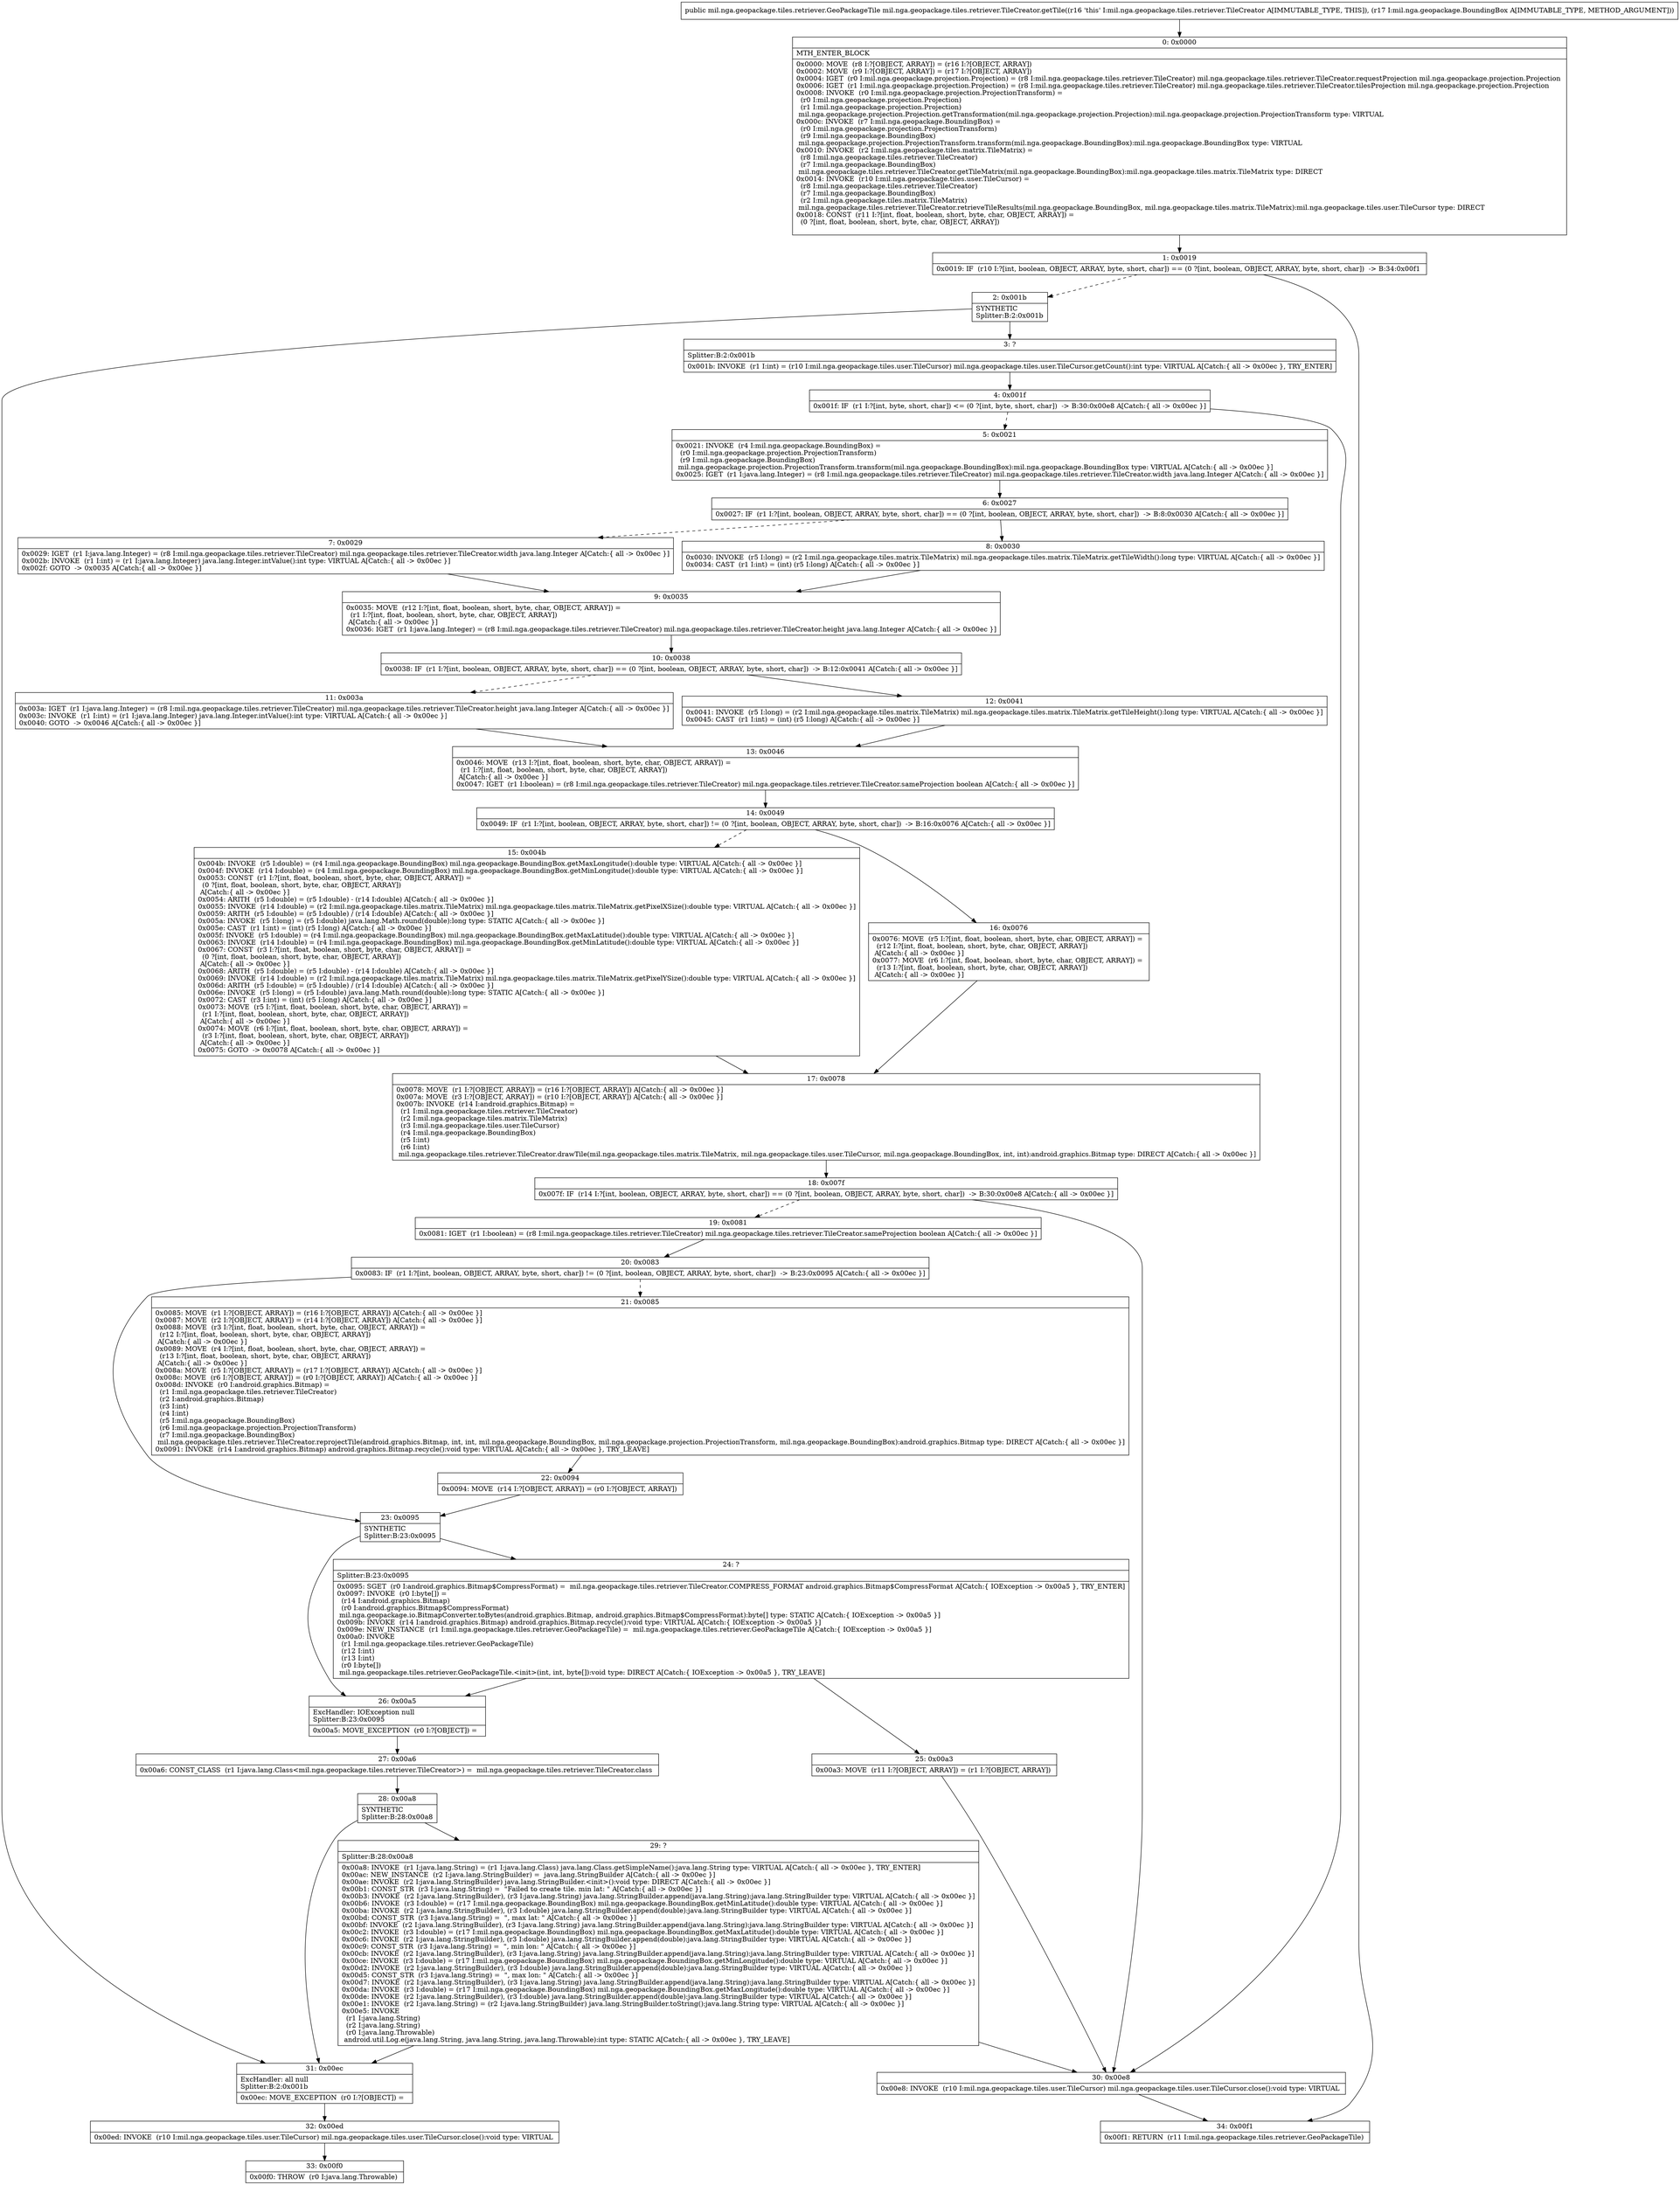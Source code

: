 digraph "CFG formil.nga.geopackage.tiles.retriever.TileCreator.getTile(Lmil\/nga\/geopackage\/BoundingBox;)Lmil\/nga\/geopackage\/tiles\/retriever\/GeoPackageTile;" {
Node_0 [shape=record,label="{0\:\ 0x0000|MTH_ENTER_BLOCK\l|0x0000: MOVE  (r8 I:?[OBJECT, ARRAY]) = (r16 I:?[OBJECT, ARRAY]) \l0x0002: MOVE  (r9 I:?[OBJECT, ARRAY]) = (r17 I:?[OBJECT, ARRAY]) \l0x0004: IGET  (r0 I:mil.nga.geopackage.projection.Projection) = (r8 I:mil.nga.geopackage.tiles.retriever.TileCreator) mil.nga.geopackage.tiles.retriever.TileCreator.requestProjection mil.nga.geopackage.projection.Projection \l0x0006: IGET  (r1 I:mil.nga.geopackage.projection.Projection) = (r8 I:mil.nga.geopackage.tiles.retriever.TileCreator) mil.nga.geopackage.tiles.retriever.TileCreator.tilesProjection mil.nga.geopackage.projection.Projection \l0x0008: INVOKE  (r0 I:mil.nga.geopackage.projection.ProjectionTransform) = \l  (r0 I:mil.nga.geopackage.projection.Projection)\l  (r1 I:mil.nga.geopackage.projection.Projection)\l mil.nga.geopackage.projection.Projection.getTransformation(mil.nga.geopackage.projection.Projection):mil.nga.geopackage.projection.ProjectionTransform type: VIRTUAL \l0x000c: INVOKE  (r7 I:mil.nga.geopackage.BoundingBox) = \l  (r0 I:mil.nga.geopackage.projection.ProjectionTransform)\l  (r9 I:mil.nga.geopackage.BoundingBox)\l mil.nga.geopackage.projection.ProjectionTransform.transform(mil.nga.geopackage.BoundingBox):mil.nga.geopackage.BoundingBox type: VIRTUAL \l0x0010: INVOKE  (r2 I:mil.nga.geopackage.tiles.matrix.TileMatrix) = \l  (r8 I:mil.nga.geopackage.tiles.retriever.TileCreator)\l  (r7 I:mil.nga.geopackage.BoundingBox)\l mil.nga.geopackage.tiles.retriever.TileCreator.getTileMatrix(mil.nga.geopackage.BoundingBox):mil.nga.geopackage.tiles.matrix.TileMatrix type: DIRECT \l0x0014: INVOKE  (r10 I:mil.nga.geopackage.tiles.user.TileCursor) = \l  (r8 I:mil.nga.geopackage.tiles.retriever.TileCreator)\l  (r7 I:mil.nga.geopackage.BoundingBox)\l  (r2 I:mil.nga.geopackage.tiles.matrix.TileMatrix)\l mil.nga.geopackage.tiles.retriever.TileCreator.retrieveTileResults(mil.nga.geopackage.BoundingBox, mil.nga.geopackage.tiles.matrix.TileMatrix):mil.nga.geopackage.tiles.user.TileCursor type: DIRECT \l0x0018: CONST  (r11 I:?[int, float, boolean, short, byte, char, OBJECT, ARRAY]) = \l  (0 ?[int, float, boolean, short, byte, char, OBJECT, ARRAY])\l \l}"];
Node_1 [shape=record,label="{1\:\ 0x0019|0x0019: IF  (r10 I:?[int, boolean, OBJECT, ARRAY, byte, short, char]) == (0 ?[int, boolean, OBJECT, ARRAY, byte, short, char])  \-\> B:34:0x00f1 \l}"];
Node_2 [shape=record,label="{2\:\ 0x001b|SYNTHETIC\lSplitter:B:2:0x001b\l}"];
Node_3 [shape=record,label="{3\:\ ?|Splitter:B:2:0x001b\l|0x001b: INVOKE  (r1 I:int) = (r10 I:mil.nga.geopackage.tiles.user.TileCursor) mil.nga.geopackage.tiles.user.TileCursor.getCount():int type: VIRTUAL A[Catch:\{ all \-\> 0x00ec \}, TRY_ENTER]\l}"];
Node_4 [shape=record,label="{4\:\ 0x001f|0x001f: IF  (r1 I:?[int, byte, short, char]) \<= (0 ?[int, byte, short, char])  \-\> B:30:0x00e8 A[Catch:\{ all \-\> 0x00ec \}]\l}"];
Node_5 [shape=record,label="{5\:\ 0x0021|0x0021: INVOKE  (r4 I:mil.nga.geopackage.BoundingBox) = \l  (r0 I:mil.nga.geopackage.projection.ProjectionTransform)\l  (r9 I:mil.nga.geopackage.BoundingBox)\l mil.nga.geopackage.projection.ProjectionTransform.transform(mil.nga.geopackage.BoundingBox):mil.nga.geopackage.BoundingBox type: VIRTUAL A[Catch:\{ all \-\> 0x00ec \}]\l0x0025: IGET  (r1 I:java.lang.Integer) = (r8 I:mil.nga.geopackage.tiles.retriever.TileCreator) mil.nga.geopackage.tiles.retriever.TileCreator.width java.lang.Integer A[Catch:\{ all \-\> 0x00ec \}]\l}"];
Node_6 [shape=record,label="{6\:\ 0x0027|0x0027: IF  (r1 I:?[int, boolean, OBJECT, ARRAY, byte, short, char]) == (0 ?[int, boolean, OBJECT, ARRAY, byte, short, char])  \-\> B:8:0x0030 A[Catch:\{ all \-\> 0x00ec \}]\l}"];
Node_7 [shape=record,label="{7\:\ 0x0029|0x0029: IGET  (r1 I:java.lang.Integer) = (r8 I:mil.nga.geopackage.tiles.retriever.TileCreator) mil.nga.geopackage.tiles.retriever.TileCreator.width java.lang.Integer A[Catch:\{ all \-\> 0x00ec \}]\l0x002b: INVOKE  (r1 I:int) = (r1 I:java.lang.Integer) java.lang.Integer.intValue():int type: VIRTUAL A[Catch:\{ all \-\> 0x00ec \}]\l0x002f: GOTO  \-\> 0x0035 A[Catch:\{ all \-\> 0x00ec \}]\l}"];
Node_8 [shape=record,label="{8\:\ 0x0030|0x0030: INVOKE  (r5 I:long) = (r2 I:mil.nga.geopackage.tiles.matrix.TileMatrix) mil.nga.geopackage.tiles.matrix.TileMatrix.getTileWidth():long type: VIRTUAL A[Catch:\{ all \-\> 0x00ec \}]\l0x0034: CAST  (r1 I:int) = (int) (r5 I:long) A[Catch:\{ all \-\> 0x00ec \}]\l}"];
Node_9 [shape=record,label="{9\:\ 0x0035|0x0035: MOVE  (r12 I:?[int, float, boolean, short, byte, char, OBJECT, ARRAY]) = \l  (r1 I:?[int, float, boolean, short, byte, char, OBJECT, ARRAY])\l A[Catch:\{ all \-\> 0x00ec \}]\l0x0036: IGET  (r1 I:java.lang.Integer) = (r8 I:mil.nga.geopackage.tiles.retriever.TileCreator) mil.nga.geopackage.tiles.retriever.TileCreator.height java.lang.Integer A[Catch:\{ all \-\> 0x00ec \}]\l}"];
Node_10 [shape=record,label="{10\:\ 0x0038|0x0038: IF  (r1 I:?[int, boolean, OBJECT, ARRAY, byte, short, char]) == (0 ?[int, boolean, OBJECT, ARRAY, byte, short, char])  \-\> B:12:0x0041 A[Catch:\{ all \-\> 0x00ec \}]\l}"];
Node_11 [shape=record,label="{11\:\ 0x003a|0x003a: IGET  (r1 I:java.lang.Integer) = (r8 I:mil.nga.geopackage.tiles.retriever.TileCreator) mil.nga.geopackage.tiles.retriever.TileCreator.height java.lang.Integer A[Catch:\{ all \-\> 0x00ec \}]\l0x003c: INVOKE  (r1 I:int) = (r1 I:java.lang.Integer) java.lang.Integer.intValue():int type: VIRTUAL A[Catch:\{ all \-\> 0x00ec \}]\l0x0040: GOTO  \-\> 0x0046 A[Catch:\{ all \-\> 0x00ec \}]\l}"];
Node_12 [shape=record,label="{12\:\ 0x0041|0x0041: INVOKE  (r5 I:long) = (r2 I:mil.nga.geopackage.tiles.matrix.TileMatrix) mil.nga.geopackage.tiles.matrix.TileMatrix.getTileHeight():long type: VIRTUAL A[Catch:\{ all \-\> 0x00ec \}]\l0x0045: CAST  (r1 I:int) = (int) (r5 I:long) A[Catch:\{ all \-\> 0x00ec \}]\l}"];
Node_13 [shape=record,label="{13\:\ 0x0046|0x0046: MOVE  (r13 I:?[int, float, boolean, short, byte, char, OBJECT, ARRAY]) = \l  (r1 I:?[int, float, boolean, short, byte, char, OBJECT, ARRAY])\l A[Catch:\{ all \-\> 0x00ec \}]\l0x0047: IGET  (r1 I:boolean) = (r8 I:mil.nga.geopackage.tiles.retriever.TileCreator) mil.nga.geopackage.tiles.retriever.TileCreator.sameProjection boolean A[Catch:\{ all \-\> 0x00ec \}]\l}"];
Node_14 [shape=record,label="{14\:\ 0x0049|0x0049: IF  (r1 I:?[int, boolean, OBJECT, ARRAY, byte, short, char]) != (0 ?[int, boolean, OBJECT, ARRAY, byte, short, char])  \-\> B:16:0x0076 A[Catch:\{ all \-\> 0x00ec \}]\l}"];
Node_15 [shape=record,label="{15\:\ 0x004b|0x004b: INVOKE  (r5 I:double) = (r4 I:mil.nga.geopackage.BoundingBox) mil.nga.geopackage.BoundingBox.getMaxLongitude():double type: VIRTUAL A[Catch:\{ all \-\> 0x00ec \}]\l0x004f: INVOKE  (r14 I:double) = (r4 I:mil.nga.geopackage.BoundingBox) mil.nga.geopackage.BoundingBox.getMinLongitude():double type: VIRTUAL A[Catch:\{ all \-\> 0x00ec \}]\l0x0053: CONST  (r1 I:?[int, float, boolean, short, byte, char, OBJECT, ARRAY]) = \l  (0 ?[int, float, boolean, short, byte, char, OBJECT, ARRAY])\l A[Catch:\{ all \-\> 0x00ec \}]\l0x0054: ARITH  (r5 I:double) = (r5 I:double) \- (r14 I:double) A[Catch:\{ all \-\> 0x00ec \}]\l0x0055: INVOKE  (r14 I:double) = (r2 I:mil.nga.geopackage.tiles.matrix.TileMatrix) mil.nga.geopackage.tiles.matrix.TileMatrix.getPixelXSize():double type: VIRTUAL A[Catch:\{ all \-\> 0x00ec \}]\l0x0059: ARITH  (r5 I:double) = (r5 I:double) \/ (r14 I:double) A[Catch:\{ all \-\> 0x00ec \}]\l0x005a: INVOKE  (r5 I:long) = (r5 I:double) java.lang.Math.round(double):long type: STATIC A[Catch:\{ all \-\> 0x00ec \}]\l0x005e: CAST  (r1 I:int) = (int) (r5 I:long) A[Catch:\{ all \-\> 0x00ec \}]\l0x005f: INVOKE  (r5 I:double) = (r4 I:mil.nga.geopackage.BoundingBox) mil.nga.geopackage.BoundingBox.getMaxLatitude():double type: VIRTUAL A[Catch:\{ all \-\> 0x00ec \}]\l0x0063: INVOKE  (r14 I:double) = (r4 I:mil.nga.geopackage.BoundingBox) mil.nga.geopackage.BoundingBox.getMinLatitude():double type: VIRTUAL A[Catch:\{ all \-\> 0x00ec \}]\l0x0067: CONST  (r3 I:?[int, float, boolean, short, byte, char, OBJECT, ARRAY]) = \l  (0 ?[int, float, boolean, short, byte, char, OBJECT, ARRAY])\l A[Catch:\{ all \-\> 0x00ec \}]\l0x0068: ARITH  (r5 I:double) = (r5 I:double) \- (r14 I:double) A[Catch:\{ all \-\> 0x00ec \}]\l0x0069: INVOKE  (r14 I:double) = (r2 I:mil.nga.geopackage.tiles.matrix.TileMatrix) mil.nga.geopackage.tiles.matrix.TileMatrix.getPixelYSize():double type: VIRTUAL A[Catch:\{ all \-\> 0x00ec \}]\l0x006d: ARITH  (r5 I:double) = (r5 I:double) \/ (r14 I:double) A[Catch:\{ all \-\> 0x00ec \}]\l0x006e: INVOKE  (r5 I:long) = (r5 I:double) java.lang.Math.round(double):long type: STATIC A[Catch:\{ all \-\> 0x00ec \}]\l0x0072: CAST  (r3 I:int) = (int) (r5 I:long) A[Catch:\{ all \-\> 0x00ec \}]\l0x0073: MOVE  (r5 I:?[int, float, boolean, short, byte, char, OBJECT, ARRAY]) = \l  (r1 I:?[int, float, boolean, short, byte, char, OBJECT, ARRAY])\l A[Catch:\{ all \-\> 0x00ec \}]\l0x0074: MOVE  (r6 I:?[int, float, boolean, short, byte, char, OBJECT, ARRAY]) = \l  (r3 I:?[int, float, boolean, short, byte, char, OBJECT, ARRAY])\l A[Catch:\{ all \-\> 0x00ec \}]\l0x0075: GOTO  \-\> 0x0078 A[Catch:\{ all \-\> 0x00ec \}]\l}"];
Node_16 [shape=record,label="{16\:\ 0x0076|0x0076: MOVE  (r5 I:?[int, float, boolean, short, byte, char, OBJECT, ARRAY]) = \l  (r12 I:?[int, float, boolean, short, byte, char, OBJECT, ARRAY])\l A[Catch:\{ all \-\> 0x00ec \}]\l0x0077: MOVE  (r6 I:?[int, float, boolean, short, byte, char, OBJECT, ARRAY]) = \l  (r13 I:?[int, float, boolean, short, byte, char, OBJECT, ARRAY])\l A[Catch:\{ all \-\> 0x00ec \}]\l}"];
Node_17 [shape=record,label="{17\:\ 0x0078|0x0078: MOVE  (r1 I:?[OBJECT, ARRAY]) = (r16 I:?[OBJECT, ARRAY]) A[Catch:\{ all \-\> 0x00ec \}]\l0x007a: MOVE  (r3 I:?[OBJECT, ARRAY]) = (r10 I:?[OBJECT, ARRAY]) A[Catch:\{ all \-\> 0x00ec \}]\l0x007b: INVOKE  (r14 I:android.graphics.Bitmap) = \l  (r1 I:mil.nga.geopackage.tiles.retriever.TileCreator)\l  (r2 I:mil.nga.geopackage.tiles.matrix.TileMatrix)\l  (r3 I:mil.nga.geopackage.tiles.user.TileCursor)\l  (r4 I:mil.nga.geopackage.BoundingBox)\l  (r5 I:int)\l  (r6 I:int)\l mil.nga.geopackage.tiles.retriever.TileCreator.drawTile(mil.nga.geopackage.tiles.matrix.TileMatrix, mil.nga.geopackage.tiles.user.TileCursor, mil.nga.geopackage.BoundingBox, int, int):android.graphics.Bitmap type: DIRECT A[Catch:\{ all \-\> 0x00ec \}]\l}"];
Node_18 [shape=record,label="{18\:\ 0x007f|0x007f: IF  (r14 I:?[int, boolean, OBJECT, ARRAY, byte, short, char]) == (0 ?[int, boolean, OBJECT, ARRAY, byte, short, char])  \-\> B:30:0x00e8 A[Catch:\{ all \-\> 0x00ec \}]\l}"];
Node_19 [shape=record,label="{19\:\ 0x0081|0x0081: IGET  (r1 I:boolean) = (r8 I:mil.nga.geopackage.tiles.retriever.TileCreator) mil.nga.geopackage.tiles.retriever.TileCreator.sameProjection boolean A[Catch:\{ all \-\> 0x00ec \}]\l}"];
Node_20 [shape=record,label="{20\:\ 0x0083|0x0083: IF  (r1 I:?[int, boolean, OBJECT, ARRAY, byte, short, char]) != (0 ?[int, boolean, OBJECT, ARRAY, byte, short, char])  \-\> B:23:0x0095 A[Catch:\{ all \-\> 0x00ec \}]\l}"];
Node_21 [shape=record,label="{21\:\ 0x0085|0x0085: MOVE  (r1 I:?[OBJECT, ARRAY]) = (r16 I:?[OBJECT, ARRAY]) A[Catch:\{ all \-\> 0x00ec \}]\l0x0087: MOVE  (r2 I:?[OBJECT, ARRAY]) = (r14 I:?[OBJECT, ARRAY]) A[Catch:\{ all \-\> 0x00ec \}]\l0x0088: MOVE  (r3 I:?[int, float, boolean, short, byte, char, OBJECT, ARRAY]) = \l  (r12 I:?[int, float, boolean, short, byte, char, OBJECT, ARRAY])\l A[Catch:\{ all \-\> 0x00ec \}]\l0x0089: MOVE  (r4 I:?[int, float, boolean, short, byte, char, OBJECT, ARRAY]) = \l  (r13 I:?[int, float, boolean, short, byte, char, OBJECT, ARRAY])\l A[Catch:\{ all \-\> 0x00ec \}]\l0x008a: MOVE  (r5 I:?[OBJECT, ARRAY]) = (r17 I:?[OBJECT, ARRAY]) A[Catch:\{ all \-\> 0x00ec \}]\l0x008c: MOVE  (r6 I:?[OBJECT, ARRAY]) = (r0 I:?[OBJECT, ARRAY]) A[Catch:\{ all \-\> 0x00ec \}]\l0x008d: INVOKE  (r0 I:android.graphics.Bitmap) = \l  (r1 I:mil.nga.geopackage.tiles.retriever.TileCreator)\l  (r2 I:android.graphics.Bitmap)\l  (r3 I:int)\l  (r4 I:int)\l  (r5 I:mil.nga.geopackage.BoundingBox)\l  (r6 I:mil.nga.geopackage.projection.ProjectionTransform)\l  (r7 I:mil.nga.geopackage.BoundingBox)\l mil.nga.geopackage.tiles.retriever.TileCreator.reprojectTile(android.graphics.Bitmap, int, int, mil.nga.geopackage.BoundingBox, mil.nga.geopackage.projection.ProjectionTransform, mil.nga.geopackage.BoundingBox):android.graphics.Bitmap type: DIRECT A[Catch:\{ all \-\> 0x00ec \}]\l0x0091: INVOKE  (r14 I:android.graphics.Bitmap) android.graphics.Bitmap.recycle():void type: VIRTUAL A[Catch:\{ all \-\> 0x00ec \}, TRY_LEAVE]\l}"];
Node_22 [shape=record,label="{22\:\ 0x0094|0x0094: MOVE  (r14 I:?[OBJECT, ARRAY]) = (r0 I:?[OBJECT, ARRAY]) \l}"];
Node_23 [shape=record,label="{23\:\ 0x0095|SYNTHETIC\lSplitter:B:23:0x0095\l}"];
Node_24 [shape=record,label="{24\:\ ?|Splitter:B:23:0x0095\l|0x0095: SGET  (r0 I:android.graphics.Bitmap$CompressFormat) =  mil.nga.geopackage.tiles.retriever.TileCreator.COMPRESS_FORMAT android.graphics.Bitmap$CompressFormat A[Catch:\{ IOException \-\> 0x00a5 \}, TRY_ENTER]\l0x0097: INVOKE  (r0 I:byte[]) = \l  (r14 I:android.graphics.Bitmap)\l  (r0 I:android.graphics.Bitmap$CompressFormat)\l mil.nga.geopackage.io.BitmapConverter.toBytes(android.graphics.Bitmap, android.graphics.Bitmap$CompressFormat):byte[] type: STATIC A[Catch:\{ IOException \-\> 0x00a5 \}]\l0x009b: INVOKE  (r14 I:android.graphics.Bitmap) android.graphics.Bitmap.recycle():void type: VIRTUAL A[Catch:\{ IOException \-\> 0x00a5 \}]\l0x009e: NEW_INSTANCE  (r1 I:mil.nga.geopackage.tiles.retriever.GeoPackageTile) =  mil.nga.geopackage.tiles.retriever.GeoPackageTile A[Catch:\{ IOException \-\> 0x00a5 \}]\l0x00a0: INVOKE  \l  (r1 I:mil.nga.geopackage.tiles.retriever.GeoPackageTile)\l  (r12 I:int)\l  (r13 I:int)\l  (r0 I:byte[])\l mil.nga.geopackage.tiles.retriever.GeoPackageTile.\<init\>(int, int, byte[]):void type: DIRECT A[Catch:\{ IOException \-\> 0x00a5 \}, TRY_LEAVE]\l}"];
Node_25 [shape=record,label="{25\:\ 0x00a3|0x00a3: MOVE  (r11 I:?[OBJECT, ARRAY]) = (r1 I:?[OBJECT, ARRAY]) \l}"];
Node_26 [shape=record,label="{26\:\ 0x00a5|ExcHandler: IOException null\lSplitter:B:23:0x0095\l|0x00a5: MOVE_EXCEPTION  (r0 I:?[OBJECT]) =  \l}"];
Node_27 [shape=record,label="{27\:\ 0x00a6|0x00a6: CONST_CLASS  (r1 I:java.lang.Class\<mil.nga.geopackage.tiles.retriever.TileCreator\>) =  mil.nga.geopackage.tiles.retriever.TileCreator.class \l}"];
Node_28 [shape=record,label="{28\:\ 0x00a8|SYNTHETIC\lSplitter:B:28:0x00a8\l}"];
Node_29 [shape=record,label="{29\:\ ?|Splitter:B:28:0x00a8\l|0x00a8: INVOKE  (r1 I:java.lang.String) = (r1 I:java.lang.Class) java.lang.Class.getSimpleName():java.lang.String type: VIRTUAL A[Catch:\{ all \-\> 0x00ec \}, TRY_ENTER]\l0x00ac: NEW_INSTANCE  (r2 I:java.lang.StringBuilder) =  java.lang.StringBuilder A[Catch:\{ all \-\> 0x00ec \}]\l0x00ae: INVOKE  (r2 I:java.lang.StringBuilder) java.lang.StringBuilder.\<init\>():void type: DIRECT A[Catch:\{ all \-\> 0x00ec \}]\l0x00b1: CONST_STR  (r3 I:java.lang.String) =  \"Failed to create tile. min lat: \" A[Catch:\{ all \-\> 0x00ec \}]\l0x00b3: INVOKE  (r2 I:java.lang.StringBuilder), (r3 I:java.lang.String) java.lang.StringBuilder.append(java.lang.String):java.lang.StringBuilder type: VIRTUAL A[Catch:\{ all \-\> 0x00ec \}]\l0x00b6: INVOKE  (r3 I:double) = (r17 I:mil.nga.geopackage.BoundingBox) mil.nga.geopackage.BoundingBox.getMinLatitude():double type: VIRTUAL A[Catch:\{ all \-\> 0x00ec \}]\l0x00ba: INVOKE  (r2 I:java.lang.StringBuilder), (r3 I:double) java.lang.StringBuilder.append(double):java.lang.StringBuilder type: VIRTUAL A[Catch:\{ all \-\> 0x00ec \}]\l0x00bd: CONST_STR  (r3 I:java.lang.String) =  \", max lat: \" A[Catch:\{ all \-\> 0x00ec \}]\l0x00bf: INVOKE  (r2 I:java.lang.StringBuilder), (r3 I:java.lang.String) java.lang.StringBuilder.append(java.lang.String):java.lang.StringBuilder type: VIRTUAL A[Catch:\{ all \-\> 0x00ec \}]\l0x00c2: INVOKE  (r3 I:double) = (r17 I:mil.nga.geopackage.BoundingBox) mil.nga.geopackage.BoundingBox.getMaxLatitude():double type: VIRTUAL A[Catch:\{ all \-\> 0x00ec \}]\l0x00c6: INVOKE  (r2 I:java.lang.StringBuilder), (r3 I:double) java.lang.StringBuilder.append(double):java.lang.StringBuilder type: VIRTUAL A[Catch:\{ all \-\> 0x00ec \}]\l0x00c9: CONST_STR  (r3 I:java.lang.String) =  \", min lon: \" A[Catch:\{ all \-\> 0x00ec \}]\l0x00cb: INVOKE  (r2 I:java.lang.StringBuilder), (r3 I:java.lang.String) java.lang.StringBuilder.append(java.lang.String):java.lang.StringBuilder type: VIRTUAL A[Catch:\{ all \-\> 0x00ec \}]\l0x00ce: INVOKE  (r3 I:double) = (r17 I:mil.nga.geopackage.BoundingBox) mil.nga.geopackage.BoundingBox.getMinLongitude():double type: VIRTUAL A[Catch:\{ all \-\> 0x00ec \}]\l0x00d2: INVOKE  (r2 I:java.lang.StringBuilder), (r3 I:double) java.lang.StringBuilder.append(double):java.lang.StringBuilder type: VIRTUAL A[Catch:\{ all \-\> 0x00ec \}]\l0x00d5: CONST_STR  (r3 I:java.lang.String) =  \", max lon: \" A[Catch:\{ all \-\> 0x00ec \}]\l0x00d7: INVOKE  (r2 I:java.lang.StringBuilder), (r3 I:java.lang.String) java.lang.StringBuilder.append(java.lang.String):java.lang.StringBuilder type: VIRTUAL A[Catch:\{ all \-\> 0x00ec \}]\l0x00da: INVOKE  (r3 I:double) = (r17 I:mil.nga.geopackage.BoundingBox) mil.nga.geopackage.BoundingBox.getMaxLongitude():double type: VIRTUAL A[Catch:\{ all \-\> 0x00ec \}]\l0x00de: INVOKE  (r2 I:java.lang.StringBuilder), (r3 I:double) java.lang.StringBuilder.append(double):java.lang.StringBuilder type: VIRTUAL A[Catch:\{ all \-\> 0x00ec \}]\l0x00e1: INVOKE  (r2 I:java.lang.String) = (r2 I:java.lang.StringBuilder) java.lang.StringBuilder.toString():java.lang.String type: VIRTUAL A[Catch:\{ all \-\> 0x00ec \}]\l0x00e5: INVOKE  \l  (r1 I:java.lang.String)\l  (r2 I:java.lang.String)\l  (r0 I:java.lang.Throwable)\l android.util.Log.e(java.lang.String, java.lang.String, java.lang.Throwable):int type: STATIC A[Catch:\{ all \-\> 0x00ec \}, TRY_LEAVE]\l}"];
Node_30 [shape=record,label="{30\:\ 0x00e8|0x00e8: INVOKE  (r10 I:mil.nga.geopackage.tiles.user.TileCursor) mil.nga.geopackage.tiles.user.TileCursor.close():void type: VIRTUAL \l}"];
Node_31 [shape=record,label="{31\:\ 0x00ec|ExcHandler: all null\lSplitter:B:2:0x001b\l|0x00ec: MOVE_EXCEPTION  (r0 I:?[OBJECT]) =  \l}"];
Node_32 [shape=record,label="{32\:\ 0x00ed|0x00ed: INVOKE  (r10 I:mil.nga.geopackage.tiles.user.TileCursor) mil.nga.geopackage.tiles.user.TileCursor.close():void type: VIRTUAL \l}"];
Node_33 [shape=record,label="{33\:\ 0x00f0|0x00f0: THROW  (r0 I:java.lang.Throwable) \l}"];
Node_34 [shape=record,label="{34\:\ 0x00f1|0x00f1: RETURN  (r11 I:mil.nga.geopackage.tiles.retriever.GeoPackageTile) \l}"];
MethodNode[shape=record,label="{public mil.nga.geopackage.tiles.retriever.GeoPackageTile mil.nga.geopackage.tiles.retriever.TileCreator.getTile((r16 'this' I:mil.nga.geopackage.tiles.retriever.TileCreator A[IMMUTABLE_TYPE, THIS]), (r17 I:mil.nga.geopackage.BoundingBox A[IMMUTABLE_TYPE, METHOD_ARGUMENT])) }"];
MethodNode -> Node_0;
Node_0 -> Node_1;
Node_1 -> Node_2[style=dashed];
Node_1 -> Node_34;
Node_2 -> Node_3;
Node_2 -> Node_31;
Node_3 -> Node_4;
Node_4 -> Node_5[style=dashed];
Node_4 -> Node_30;
Node_5 -> Node_6;
Node_6 -> Node_7[style=dashed];
Node_6 -> Node_8;
Node_7 -> Node_9;
Node_8 -> Node_9;
Node_9 -> Node_10;
Node_10 -> Node_11[style=dashed];
Node_10 -> Node_12;
Node_11 -> Node_13;
Node_12 -> Node_13;
Node_13 -> Node_14;
Node_14 -> Node_15[style=dashed];
Node_14 -> Node_16;
Node_15 -> Node_17;
Node_16 -> Node_17;
Node_17 -> Node_18;
Node_18 -> Node_19[style=dashed];
Node_18 -> Node_30;
Node_19 -> Node_20;
Node_20 -> Node_21[style=dashed];
Node_20 -> Node_23;
Node_21 -> Node_22;
Node_22 -> Node_23;
Node_23 -> Node_24;
Node_23 -> Node_26;
Node_24 -> Node_25;
Node_24 -> Node_26;
Node_25 -> Node_30;
Node_26 -> Node_27;
Node_27 -> Node_28;
Node_28 -> Node_29;
Node_28 -> Node_31;
Node_29 -> Node_30;
Node_29 -> Node_31;
Node_30 -> Node_34;
Node_31 -> Node_32;
Node_32 -> Node_33;
}

